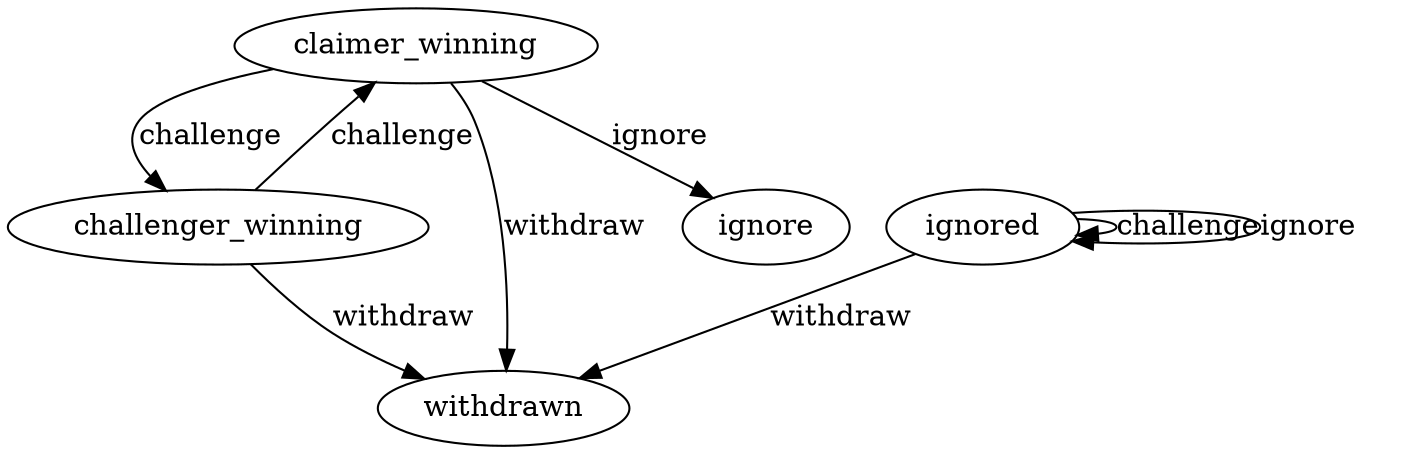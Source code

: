 digraph claim_state_machine {
    node [] claimer_winning, challenger_winning, ignored, withdrawn;

    claimer_winning -> challenger_winning [label = challenge];
    challenger_winning -> claimer_winning [label = challenge];
    ignored -> ignored [label = challenge];

    claimer_winning -> withdrawn [label = withdraw];
    challenger_winning -> withdrawn [label = withdraw];
    ignored -> withdrawn [label = withdraw];

    claimer_winning -> ignore [label = ignore];
    ignored -> ignored [label = ignore];
}
